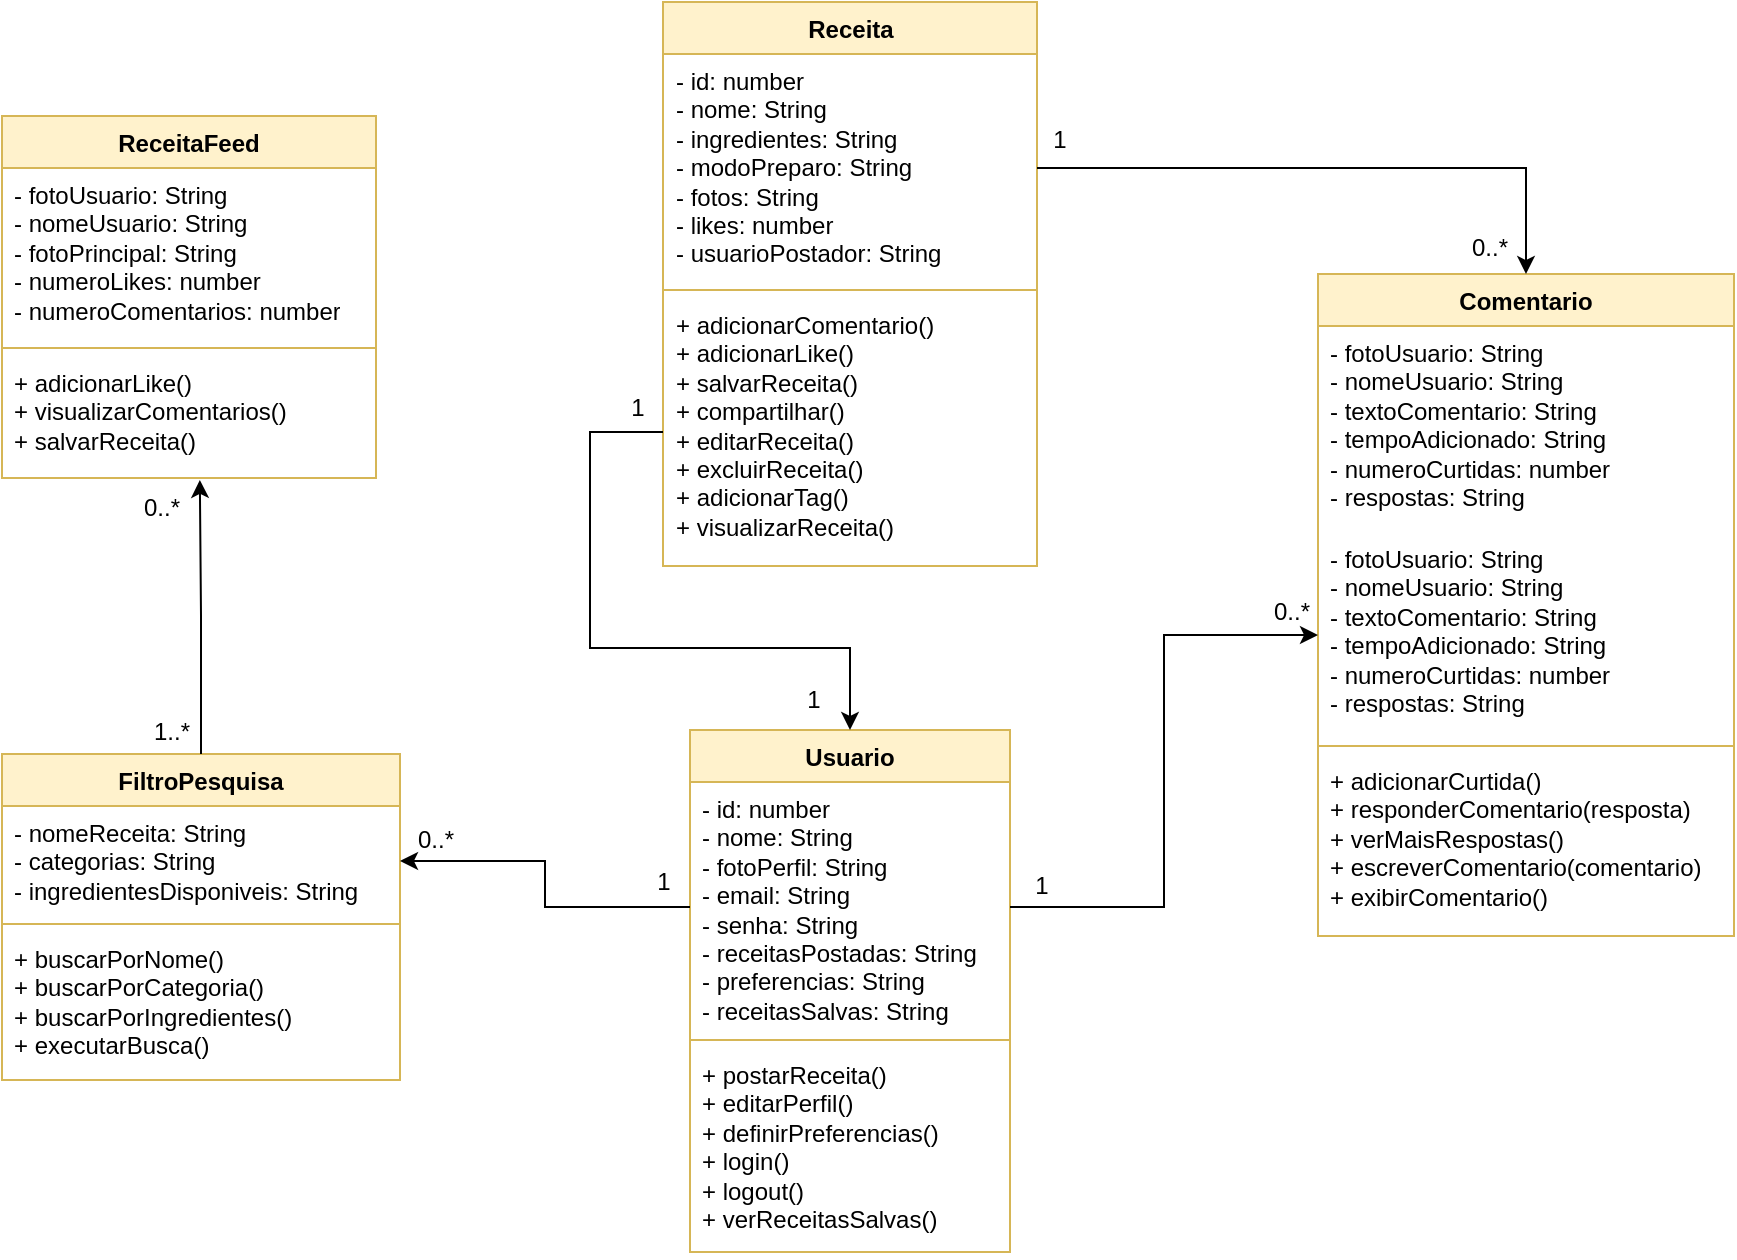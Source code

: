 <mxfile version="24.7.14">
  <diagram id="C5RBs43oDa-KdzZeNtuy" name="Page-1">
    <mxGraphModel dx="1702" dy="1106" grid="0" gridSize="10" guides="1" tooltips="1" connect="1" arrows="1" fold="1" page="0" pageScale="1" pageWidth="827" pageHeight="1169" background="none" math="0" shadow="0">
      <root>
        <mxCell id="WIyWlLk6GJQsqaUBKTNV-0" />
        <mxCell id="WIyWlLk6GJQsqaUBKTNV-1" parent="WIyWlLk6GJQsqaUBKTNV-0" />
        <mxCell id="WIvtLKS5KJyySkYE0_6_-4" value="Usuario" style="swimlane;fontStyle=1;align=center;verticalAlign=top;childLayout=stackLayout;horizontal=1;startSize=26;horizontalStack=0;resizeParent=1;resizeParentMax=0;resizeLast=0;collapsible=1;marginBottom=0;whiteSpace=wrap;html=1;fillColor=#fff2cc;strokeColor=#d6b656;" vertex="1" parent="WIyWlLk6GJQsqaUBKTNV-1">
          <mxGeometry x="333" y="279" width="160" height="261" as="geometry" />
        </mxCell>
        <mxCell id="WIvtLKS5KJyySkYE0_6_-5" value="- id: number&lt;div&gt;- nome: String&lt;/div&gt;&lt;div&gt;- fotoPerfil: String&lt;/div&gt;&lt;div&gt;- email: String&lt;/div&gt;&lt;div&gt;- senha: String&lt;/div&gt;&lt;div&gt;- receitasPostadas: String&lt;/div&gt;&lt;div&gt;- preferencias: String&lt;/div&gt;&lt;div&gt;- receitasSalvas: String&lt;/div&gt;" style="text;strokeColor=none;fillColor=none;align=left;verticalAlign=top;spacingLeft=4;spacingRight=4;overflow=hidden;rotatable=0;points=[[0,0.5],[1,0.5]];portConstraint=eastwest;whiteSpace=wrap;html=1;" vertex="1" parent="WIvtLKS5KJyySkYE0_6_-4">
          <mxGeometry y="26" width="160" height="125" as="geometry" />
        </mxCell>
        <mxCell id="WIvtLKS5KJyySkYE0_6_-6" value="" style="line;strokeWidth=1;fillColor=none;align=left;verticalAlign=middle;spacingTop=-1;spacingLeft=3;spacingRight=3;rotatable=0;labelPosition=right;points=[];portConstraint=eastwest;strokeColor=inherit;" vertex="1" parent="WIvtLKS5KJyySkYE0_6_-4">
          <mxGeometry y="151" width="160" height="8" as="geometry" />
        </mxCell>
        <mxCell id="WIvtLKS5KJyySkYE0_6_-7" value="+ postarReceita()&lt;div&gt;+ editarPerfil()&lt;/div&gt;&lt;div&gt;+ definirPreferencias()&lt;/div&gt;&lt;div&gt;+ login()&lt;/div&gt;&lt;div&gt;+ logout()&lt;/div&gt;&lt;div&gt;+ verReceitasSalvas()&lt;/div&gt;" style="text;strokeColor=none;fillColor=none;align=left;verticalAlign=top;spacingLeft=4;spacingRight=4;overflow=hidden;rotatable=0;points=[[0,0.5],[1,0.5]];portConstraint=eastwest;whiteSpace=wrap;html=1;" vertex="1" parent="WIvtLKS5KJyySkYE0_6_-4">
          <mxGeometry y="159" width="160" height="102" as="geometry" />
        </mxCell>
        <mxCell id="WIvtLKS5KJyySkYE0_6_-8" value="FiltroPesquisa" style="swimlane;fontStyle=1;align=center;verticalAlign=top;childLayout=stackLayout;horizontal=1;startSize=26;horizontalStack=0;resizeParent=1;resizeParentMax=0;resizeLast=0;collapsible=1;marginBottom=0;whiteSpace=wrap;html=1;fillColor=#fff2cc;strokeColor=#d6b656;" vertex="1" parent="WIyWlLk6GJQsqaUBKTNV-1">
          <mxGeometry x="-11" y="291" width="199" height="163" as="geometry">
            <mxRectangle x="467" y="72" width="111" height="26" as="alternateBounds" />
          </mxGeometry>
        </mxCell>
        <mxCell id="WIvtLKS5KJyySkYE0_6_-9" value="- nomeReceita: String&lt;div&gt;- categorias: String&lt;/div&gt;&lt;div&gt;- ingredientesDisponiveis: String&lt;/div&gt;" style="text;strokeColor=none;fillColor=none;align=left;verticalAlign=top;spacingLeft=4;spacingRight=4;overflow=hidden;rotatable=0;points=[[0,0.5],[1,0.5]];portConstraint=eastwest;whiteSpace=wrap;html=1;" vertex="1" parent="WIvtLKS5KJyySkYE0_6_-8">
          <mxGeometry y="26" width="199" height="55" as="geometry" />
        </mxCell>
        <mxCell id="WIvtLKS5KJyySkYE0_6_-10" value="" style="line;strokeWidth=1;fillColor=none;align=left;verticalAlign=middle;spacingTop=-1;spacingLeft=3;spacingRight=3;rotatable=0;labelPosition=right;points=[];portConstraint=eastwest;strokeColor=inherit;" vertex="1" parent="WIvtLKS5KJyySkYE0_6_-8">
          <mxGeometry y="81" width="199" height="8" as="geometry" />
        </mxCell>
        <mxCell id="WIvtLKS5KJyySkYE0_6_-11" value="+ buscarPorNome()&lt;div&gt;+ buscarPorCategoria()&lt;/div&gt;&lt;div&gt;+ buscarPorIngredientes()&lt;/div&gt;&lt;div&gt;+ executarBusca()&lt;/div&gt;" style="text;strokeColor=none;fillColor=none;align=left;verticalAlign=top;spacingLeft=4;spacingRight=4;overflow=hidden;rotatable=0;points=[[0,0.5],[1,0.5]];portConstraint=eastwest;whiteSpace=wrap;html=1;" vertex="1" parent="WIvtLKS5KJyySkYE0_6_-8">
          <mxGeometry y="89" width="199" height="74" as="geometry" />
        </mxCell>
        <mxCell id="WIvtLKS5KJyySkYE0_6_-12" value="ReceitaFeed" style="swimlane;fontStyle=1;align=center;verticalAlign=top;childLayout=stackLayout;horizontal=1;startSize=26;horizontalStack=0;resizeParent=1;resizeParentMax=0;resizeLast=0;collapsible=1;marginBottom=0;whiteSpace=wrap;html=1;fillColor=#fff2cc;strokeColor=#d6b656;" vertex="1" parent="WIyWlLk6GJQsqaUBKTNV-1">
          <mxGeometry x="-11" y="-28" width="187" height="181" as="geometry" />
        </mxCell>
        <mxCell id="WIvtLKS5KJyySkYE0_6_-13" value="- fotoUsuario: String&lt;div&gt;- nomeUsuario: String&lt;/div&gt;&lt;div&gt;- fotoPrincipal: String&lt;/div&gt;&lt;div&gt;- numeroLikes: number&lt;/div&gt;&lt;div&gt;- numeroComentarios: number&lt;/div&gt;" style="text;strokeColor=none;fillColor=none;align=left;verticalAlign=top;spacingLeft=4;spacingRight=4;overflow=hidden;rotatable=0;points=[[0,0.5],[1,0.5]];portConstraint=eastwest;whiteSpace=wrap;html=1;" vertex="1" parent="WIvtLKS5KJyySkYE0_6_-12">
          <mxGeometry y="26" width="187" height="86" as="geometry" />
        </mxCell>
        <mxCell id="WIvtLKS5KJyySkYE0_6_-14" value="" style="line;strokeWidth=1;fillColor=none;align=left;verticalAlign=middle;spacingTop=-1;spacingLeft=3;spacingRight=3;rotatable=0;labelPosition=right;points=[];portConstraint=eastwest;strokeColor=inherit;" vertex="1" parent="WIvtLKS5KJyySkYE0_6_-12">
          <mxGeometry y="112" width="187" height="8" as="geometry" />
        </mxCell>
        <mxCell id="WIvtLKS5KJyySkYE0_6_-15" value="+ adicionarLike()&lt;div&gt;+ visualizarComentarios()&lt;/div&gt;&lt;div&gt;+ salvarReceita()&lt;/div&gt;" style="text;strokeColor=none;fillColor=none;align=left;verticalAlign=top;spacingLeft=4;spacingRight=4;overflow=hidden;rotatable=0;points=[[0,0.5],[1,0.5]];portConstraint=eastwest;whiteSpace=wrap;html=1;" vertex="1" parent="WIvtLKS5KJyySkYE0_6_-12">
          <mxGeometry y="120" width="187" height="61" as="geometry" />
        </mxCell>
        <mxCell id="WIvtLKS5KJyySkYE0_6_-16" value="Comentario" style="swimlane;fontStyle=1;align=center;verticalAlign=top;childLayout=stackLayout;horizontal=1;startSize=26;horizontalStack=0;resizeParent=1;resizeParentMax=0;resizeLast=0;collapsible=1;marginBottom=0;whiteSpace=wrap;html=1;fillColor=#fff2cc;strokeColor=#d6b656;" vertex="1" parent="WIyWlLk6GJQsqaUBKTNV-1">
          <mxGeometry x="647" y="51" width="208" height="331" as="geometry" />
        </mxCell>
        <mxCell id="WIvtLKS5KJyySkYE0_6_-36" value="- fotoUsuario: String&lt;div&gt;- nomeUsuario: String&lt;/div&gt;&lt;div&gt;- textoComentario: String&lt;/div&gt;&lt;div&gt;- tempoAdicionado: String&lt;/div&gt;&lt;div&gt;- numeroCurtidas: number&lt;/div&gt;&lt;div&gt;- respostas: String&lt;/div&gt;" style="text;strokeColor=none;fillColor=none;align=left;verticalAlign=top;spacingLeft=4;spacingRight=4;overflow=hidden;rotatable=0;points=[[0,0.5],[1,0.5]];portConstraint=eastwest;whiteSpace=wrap;html=1;" vertex="1" parent="WIvtLKS5KJyySkYE0_6_-16">
          <mxGeometry y="26" width="208" height="103" as="geometry" />
        </mxCell>
        <mxCell id="WIvtLKS5KJyySkYE0_6_-17" value="- fotoUsuario: String&lt;div&gt;- nomeUsuario: String&lt;/div&gt;&lt;div&gt;- textoComentario: String&lt;/div&gt;&lt;div&gt;- tempoAdicionado: String&lt;/div&gt;&lt;div&gt;- numeroCurtidas: number&lt;/div&gt;&lt;div&gt;- respostas: String&lt;/div&gt;" style="text;strokeColor=none;fillColor=none;align=left;verticalAlign=top;spacingLeft=4;spacingRight=4;overflow=hidden;rotatable=0;points=[[0,0.5],[1,0.5]];portConstraint=eastwest;whiteSpace=wrap;html=1;" vertex="1" parent="WIvtLKS5KJyySkYE0_6_-16">
          <mxGeometry y="129" width="208" height="103" as="geometry" />
        </mxCell>
        <mxCell id="WIvtLKS5KJyySkYE0_6_-18" value="" style="line;strokeWidth=1;fillColor=none;align=left;verticalAlign=middle;spacingTop=-1;spacingLeft=3;spacingRight=3;rotatable=0;labelPosition=right;points=[];portConstraint=eastwest;strokeColor=inherit;" vertex="1" parent="WIvtLKS5KJyySkYE0_6_-16">
          <mxGeometry y="232" width="208" height="8" as="geometry" />
        </mxCell>
        <mxCell id="WIvtLKS5KJyySkYE0_6_-19" value="+ adicionarCurtida()&lt;div&gt;+ responderComentario(resposta)&lt;/div&gt;&lt;div&gt;+ verMaisRespostas()&lt;/div&gt;&lt;div&gt;+ escreverComentario(comentario)&lt;/div&gt;&lt;div&gt;+ exibirComentario()&lt;/div&gt;" style="text;strokeColor=none;fillColor=none;align=left;verticalAlign=top;spacingLeft=4;spacingRight=4;overflow=hidden;rotatable=0;points=[[0,0.5],[1,0.5]];portConstraint=eastwest;whiteSpace=wrap;html=1;" vertex="1" parent="WIvtLKS5KJyySkYE0_6_-16">
          <mxGeometry y="240" width="208" height="91" as="geometry" />
        </mxCell>
        <mxCell id="WIvtLKS5KJyySkYE0_6_-0" value="Receita" style="swimlane;fontStyle=1;align=center;verticalAlign=top;childLayout=stackLayout;horizontal=1;startSize=26;horizontalStack=0;resizeParent=1;resizeParentMax=0;resizeLast=0;collapsible=1;marginBottom=0;whiteSpace=wrap;html=1;fillColor=#fff2cc;strokeColor=#d6b656;" vertex="1" parent="WIyWlLk6GJQsqaUBKTNV-1">
          <mxGeometry x="319.5" y="-85" width="187" height="282" as="geometry" />
        </mxCell>
        <mxCell id="WIvtLKS5KJyySkYE0_6_-1" value="- id: number&lt;div&gt;- nome: String&lt;/div&gt;&lt;div&gt;- ingredientes: String&lt;/div&gt;&lt;div&gt;- modoPreparo: String&lt;/div&gt;&lt;div&gt;- fotos: String&lt;/div&gt;&lt;div&gt;- likes: number&lt;/div&gt;&lt;div&gt;- usuarioPostador: String&lt;/div&gt;" style="text;strokeColor=none;fillColor=none;align=left;verticalAlign=top;spacingLeft=4;spacingRight=4;overflow=hidden;rotatable=0;points=[[0,0.5],[1,0.5]];portConstraint=eastwest;whiteSpace=wrap;html=1;" vertex="1" parent="WIvtLKS5KJyySkYE0_6_-0">
          <mxGeometry y="26" width="187" height="114" as="geometry" />
        </mxCell>
        <mxCell id="WIvtLKS5KJyySkYE0_6_-2" value="" style="line;strokeWidth=1;fillColor=none;align=left;verticalAlign=middle;spacingTop=-1;spacingLeft=3;spacingRight=3;rotatable=0;labelPosition=right;points=[];portConstraint=eastwest;strokeColor=inherit;" vertex="1" parent="WIvtLKS5KJyySkYE0_6_-0">
          <mxGeometry y="140" width="187" height="8" as="geometry" />
        </mxCell>
        <mxCell id="WIvtLKS5KJyySkYE0_6_-3" value="+ adicionarComentario()&lt;div&gt;+ adicionarLike()&lt;/div&gt;&lt;div&gt;+ salvarReceita()&lt;/div&gt;&lt;div&gt;+ compartilhar()&lt;/div&gt;&lt;div&gt;+ editarReceita()&lt;/div&gt;&lt;div&gt;+ excluirReceita()&lt;/div&gt;&lt;div&gt;+ adicionarTag()&lt;/div&gt;&lt;div&gt;+ visualizarReceita()&lt;/div&gt;" style="text;strokeColor=none;fillColor=none;align=left;verticalAlign=top;spacingLeft=4;spacingRight=4;overflow=hidden;rotatable=0;points=[[0,0.5],[1,0.5]];portConstraint=eastwest;whiteSpace=wrap;html=1;" vertex="1" parent="WIvtLKS5KJyySkYE0_6_-0">
          <mxGeometry y="148" width="187" height="134" as="geometry" />
        </mxCell>
        <mxCell id="WIvtLKS5KJyySkYE0_6_-34" style="edgeStyle=orthogonalEdgeStyle;rounded=0;orthogonalLoop=1;jettySize=auto;html=1;exitX=0;exitY=0.5;exitDx=0;exitDy=0;entryX=0.5;entryY=0;entryDx=0;entryDy=0;" edge="1" parent="WIyWlLk6GJQsqaUBKTNV-1" source="WIvtLKS5KJyySkYE0_6_-3" target="WIvtLKS5KJyySkYE0_6_-4">
          <mxGeometry relative="1" as="geometry">
            <Array as="points">
              <mxPoint x="283" y="130" />
              <mxPoint x="283" y="238" />
              <mxPoint x="413" y="238" />
            </Array>
          </mxGeometry>
        </mxCell>
        <mxCell id="WIvtLKS5KJyySkYE0_6_-38" style="edgeStyle=orthogonalEdgeStyle;rounded=0;orthogonalLoop=1;jettySize=auto;html=1;exitX=1;exitY=0.5;exitDx=0;exitDy=0;entryX=0.5;entryY=0;entryDx=0;entryDy=0;" edge="1" parent="WIyWlLk6GJQsqaUBKTNV-1" source="WIvtLKS5KJyySkYE0_6_-1" target="WIvtLKS5KJyySkYE0_6_-16">
          <mxGeometry relative="1" as="geometry" />
        </mxCell>
        <mxCell id="WIvtLKS5KJyySkYE0_6_-41" style="edgeStyle=orthogonalEdgeStyle;rounded=0;orthogonalLoop=1;jettySize=auto;html=1;exitX=1;exitY=0.5;exitDx=0;exitDy=0;" edge="1" parent="WIyWlLk6GJQsqaUBKTNV-1" source="WIvtLKS5KJyySkYE0_6_-5" target="WIvtLKS5KJyySkYE0_6_-17">
          <mxGeometry relative="1" as="geometry" />
        </mxCell>
        <mxCell id="WIvtLKS5KJyySkYE0_6_-42" style="edgeStyle=orthogonalEdgeStyle;rounded=0;orthogonalLoop=1;jettySize=auto;html=1;exitX=0.5;exitY=0;exitDx=0;exitDy=0;entryX=0.529;entryY=1.016;entryDx=0;entryDy=0;entryPerimeter=0;" edge="1" parent="WIyWlLk6GJQsqaUBKTNV-1" source="WIvtLKS5KJyySkYE0_6_-8" target="WIvtLKS5KJyySkYE0_6_-15">
          <mxGeometry relative="1" as="geometry" />
        </mxCell>
        <mxCell id="WIvtLKS5KJyySkYE0_6_-43" value="1" style="text;html=1;align=center;verticalAlign=middle;whiteSpace=wrap;rounded=0;" vertex="1" parent="WIyWlLk6GJQsqaUBKTNV-1">
          <mxGeometry x="479" y="342" width="60" height="30" as="geometry" />
        </mxCell>
        <mxCell id="WIvtLKS5KJyySkYE0_6_-44" value="0..*" style="text;html=1;align=center;verticalAlign=middle;whiteSpace=wrap;rounded=0;" vertex="1" parent="WIyWlLk6GJQsqaUBKTNV-1">
          <mxGeometry x="604" y="205" width="60" height="30" as="geometry" />
        </mxCell>
        <mxCell id="WIvtLKS5KJyySkYE0_6_-46" value="1" style="text;html=1;align=center;verticalAlign=middle;whiteSpace=wrap;rounded=0;" vertex="1" parent="WIyWlLk6GJQsqaUBKTNV-1">
          <mxGeometry x="277" y="103" width="60" height="30" as="geometry" />
        </mxCell>
        <mxCell id="WIvtLKS5KJyySkYE0_6_-47" value="1" style="text;html=1;align=center;verticalAlign=middle;whiteSpace=wrap;rounded=0;" vertex="1" parent="WIyWlLk6GJQsqaUBKTNV-1">
          <mxGeometry x="365" y="249" width="60" height="30" as="geometry" />
        </mxCell>
        <mxCell id="WIvtLKS5KJyySkYE0_6_-48" value="1" style="text;html=1;align=center;verticalAlign=middle;whiteSpace=wrap;rounded=0;" vertex="1" parent="WIyWlLk6GJQsqaUBKTNV-1">
          <mxGeometry x="488" y="-31" width="60" height="30" as="geometry" />
        </mxCell>
        <mxCell id="WIvtLKS5KJyySkYE0_6_-49" value="0..*" style="text;html=1;align=center;verticalAlign=middle;whiteSpace=wrap;rounded=0;" vertex="1" parent="WIyWlLk6GJQsqaUBKTNV-1">
          <mxGeometry x="703" y="23" width="60" height="30" as="geometry" />
        </mxCell>
        <mxCell id="WIvtLKS5KJyySkYE0_6_-50" value="1..*" style="text;html=1;align=center;verticalAlign=middle;whiteSpace=wrap;rounded=0;" vertex="1" parent="WIyWlLk6GJQsqaUBKTNV-1">
          <mxGeometry x="44" y="265" width="60" height="30" as="geometry" />
        </mxCell>
        <mxCell id="WIvtLKS5KJyySkYE0_6_-51" value="0..*" style="text;html=1;align=center;verticalAlign=middle;whiteSpace=wrap;rounded=0;" vertex="1" parent="WIyWlLk6GJQsqaUBKTNV-1">
          <mxGeometry x="39" y="153" width="60" height="30" as="geometry" />
        </mxCell>
        <mxCell id="WIvtLKS5KJyySkYE0_6_-52" style="edgeStyle=orthogonalEdgeStyle;rounded=0;orthogonalLoop=1;jettySize=auto;html=1;" edge="1" parent="WIyWlLk6GJQsqaUBKTNV-1" source="WIvtLKS5KJyySkYE0_6_-5" target="WIvtLKS5KJyySkYE0_6_-9">
          <mxGeometry relative="1" as="geometry" />
        </mxCell>
        <mxCell id="WIvtLKS5KJyySkYE0_6_-53" value="1" style="text;html=1;align=center;verticalAlign=middle;whiteSpace=wrap;rounded=0;" vertex="1" parent="WIyWlLk6GJQsqaUBKTNV-1">
          <mxGeometry x="290" y="340" width="60" height="30" as="geometry" />
        </mxCell>
        <mxCell id="WIvtLKS5KJyySkYE0_6_-54" value="0..*" style="text;html=1;align=center;verticalAlign=middle;whiteSpace=wrap;rounded=0;" vertex="1" parent="WIyWlLk6GJQsqaUBKTNV-1">
          <mxGeometry x="176" y="319" width="60" height="30" as="geometry" />
        </mxCell>
      </root>
    </mxGraphModel>
  </diagram>
</mxfile>
